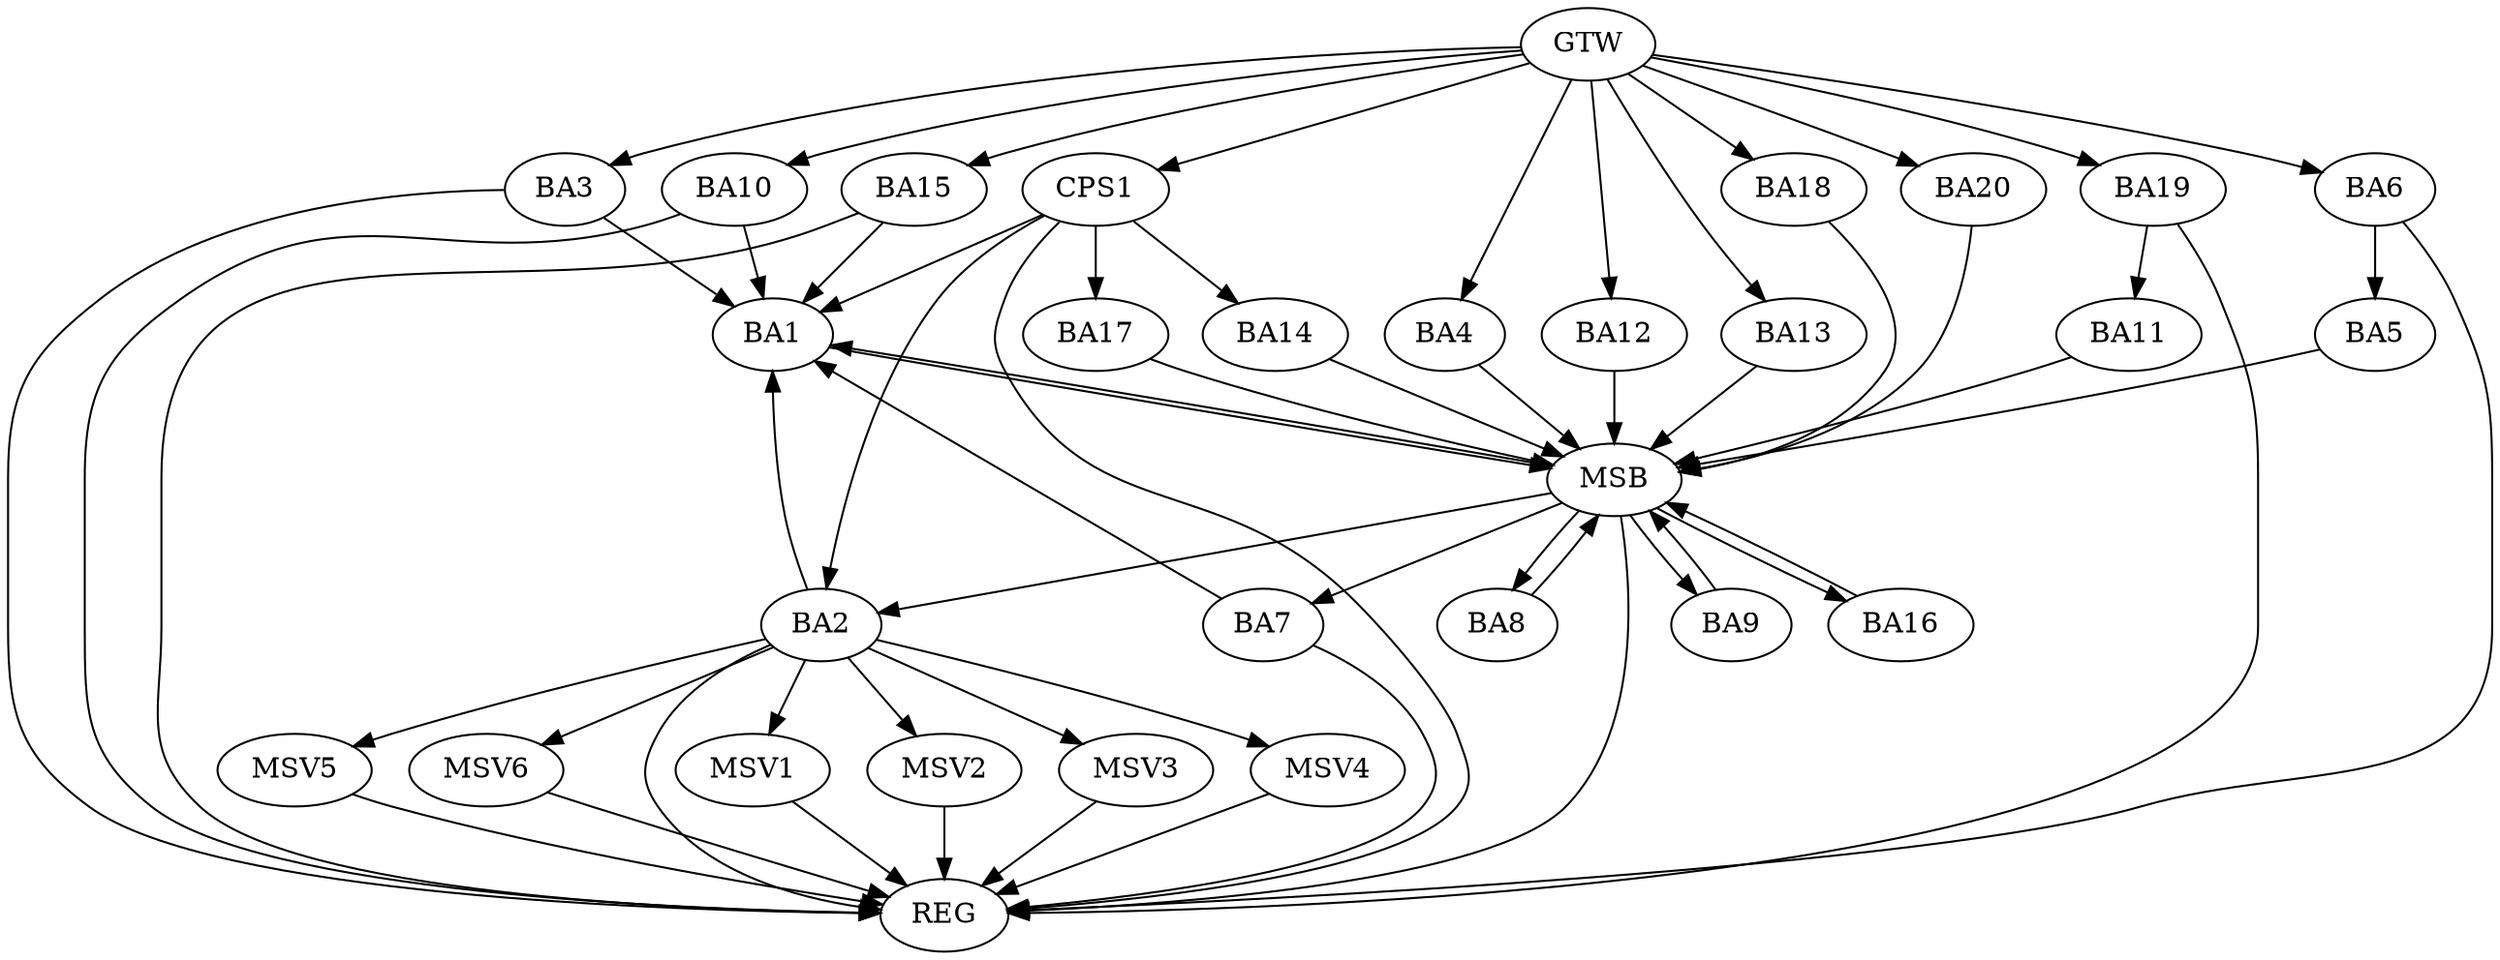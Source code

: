 strict digraph G {
  BA1 [ label="BA1" ];
  BA2 [ label="BA2" ];
  BA3 [ label="BA3" ];
  BA4 [ label="BA4" ];
  BA5 [ label="BA5" ];
  BA6 [ label="BA6" ];
  BA7 [ label="BA7" ];
  BA8 [ label="BA8" ];
  BA9 [ label="BA9" ];
  BA10 [ label="BA10" ];
  BA11 [ label="BA11" ];
  BA12 [ label="BA12" ];
  BA13 [ label="BA13" ];
  BA14 [ label="BA14" ];
  BA15 [ label="BA15" ];
  BA16 [ label="BA16" ];
  BA17 [ label="BA17" ];
  BA18 [ label="BA18" ];
  BA19 [ label="BA19" ];
  BA20 [ label="BA20" ];
  CPS1 [ label="CPS1" ];
  GTW [ label="GTW" ];
  REG [ label="REG" ];
  MSB [ label="MSB" ];
  MSV1 [ label="MSV1" ];
  MSV2 [ label="MSV2" ];
  MSV3 [ label="MSV3" ];
  MSV4 [ label="MSV4" ];
  MSV5 [ label="MSV5" ];
  MSV6 [ label="MSV6" ];
  BA2 -> BA1;
  BA3 -> BA1;
  BA6 -> BA5;
  BA7 -> BA1;
  BA10 -> BA1;
  BA15 -> BA1;
  BA19 -> BA11;
  CPS1 -> BA17;
  CPS1 -> BA1;
  CPS1 -> BA2;
  CPS1 -> BA14;
  GTW -> BA3;
  GTW -> BA4;
  GTW -> BA6;
  GTW -> BA10;
  GTW -> BA12;
  GTW -> BA13;
  GTW -> BA15;
  GTW -> BA18;
  GTW -> BA19;
  GTW -> BA20;
  GTW -> CPS1;
  BA2 -> REG;
  BA3 -> REG;
  BA6 -> REG;
  BA7 -> REG;
  BA10 -> REG;
  BA15 -> REG;
  BA19 -> REG;
  CPS1 -> REG;
  BA1 -> MSB;
  MSB -> BA2;
  MSB -> REG;
  BA4 -> MSB;
  BA5 -> MSB;
  MSB -> BA1;
  BA8 -> MSB;
  MSB -> BA7;
  BA9 -> MSB;
  MSB -> BA8;
  BA11 -> MSB;
  MSB -> BA9;
  BA12 -> MSB;
  BA13 -> MSB;
  BA14 -> MSB;
  BA16 -> MSB;
  BA17 -> MSB;
  BA18 -> MSB;
  MSB -> BA16;
  BA20 -> MSB;
  BA2 -> MSV1;
  BA2 -> MSV2;
  MSV1 -> REG;
  MSV2 -> REG;
  BA2 -> MSV3;
  MSV3 -> REG;
  BA2 -> MSV4;
  BA2 -> MSV5;
  MSV4 -> REG;
  MSV5 -> REG;
  BA2 -> MSV6;
  MSV6 -> REG;
}
